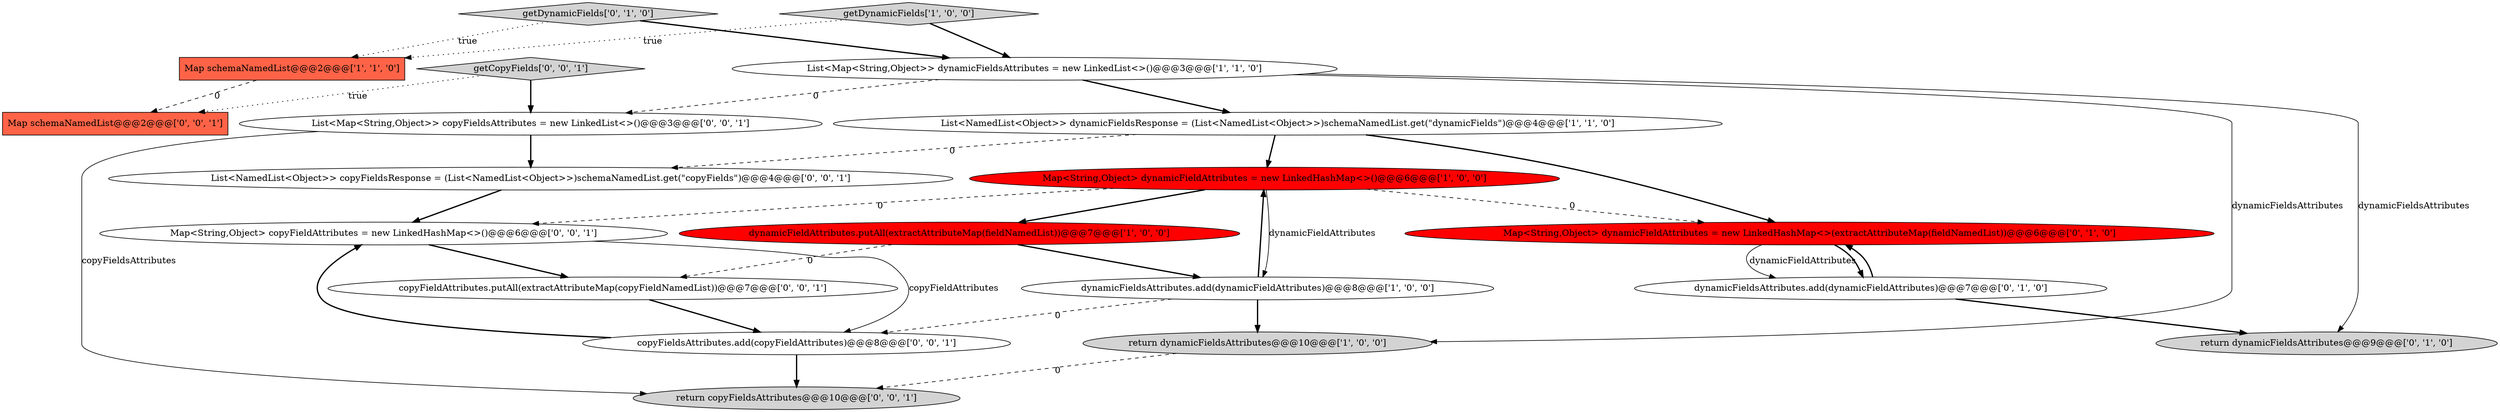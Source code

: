digraph {
9 [style = filled, label = "Map<String,Object> dynamicFieldAttributes = new LinkedHashMap<>(extractAttributeMap(fieldNamedList))@@@6@@@['0', '1', '0']", fillcolor = red, shape = ellipse image = "AAA1AAABBB2BBB"];
15 [style = filled, label = "Map schemaNamedList@@@2@@@['0', '0', '1']", fillcolor = tomato, shape = box image = "AAA0AAABBB3BBB"];
3 [style = filled, label = "return dynamicFieldsAttributes@@@10@@@['1', '0', '0']", fillcolor = lightgray, shape = ellipse image = "AAA0AAABBB1BBB"];
14 [style = filled, label = "copyFieldAttributes.putAll(extractAttributeMap(copyFieldNamedList))@@@7@@@['0', '0', '1']", fillcolor = white, shape = ellipse image = "AAA0AAABBB3BBB"];
4 [style = filled, label = "Map schemaNamedList@@@2@@@['1', '1', '0']", fillcolor = tomato, shape = box image = "AAA0AAABBB1BBB"];
16 [style = filled, label = "Map<String,Object> copyFieldAttributes = new LinkedHashMap<>()@@@6@@@['0', '0', '1']", fillcolor = white, shape = ellipse image = "AAA0AAABBB3BBB"];
11 [style = filled, label = "getDynamicFields['0', '1', '0']", fillcolor = lightgray, shape = diamond image = "AAA0AAABBB2BBB"];
18 [style = filled, label = "List<Map<String,Object>> copyFieldsAttributes = new LinkedList<>()@@@3@@@['0', '0', '1']", fillcolor = white, shape = ellipse image = "AAA0AAABBB3BBB"];
6 [style = filled, label = "Map<String,Object> dynamicFieldAttributes = new LinkedHashMap<>()@@@6@@@['1', '0', '0']", fillcolor = red, shape = ellipse image = "AAA1AAABBB1BBB"];
19 [style = filled, label = "return copyFieldsAttributes@@@10@@@['0', '0', '1']", fillcolor = lightgray, shape = ellipse image = "AAA0AAABBB3BBB"];
1 [style = filled, label = "getDynamicFields['1', '0', '0']", fillcolor = lightgray, shape = diamond image = "AAA0AAABBB1BBB"];
12 [style = filled, label = "getCopyFields['0', '0', '1']", fillcolor = lightgray, shape = diamond image = "AAA0AAABBB3BBB"];
8 [style = filled, label = "return dynamicFieldsAttributes@@@9@@@['0', '1', '0']", fillcolor = lightgray, shape = ellipse image = "AAA0AAABBB2BBB"];
10 [style = filled, label = "dynamicFieldsAttributes.add(dynamicFieldAttributes)@@@7@@@['0', '1', '0']", fillcolor = white, shape = ellipse image = "AAA0AAABBB2BBB"];
13 [style = filled, label = "List<NamedList<Object>> copyFieldsResponse = (List<NamedList<Object>>)schemaNamedList.get(\"copyFields\")@@@4@@@['0', '0', '1']", fillcolor = white, shape = ellipse image = "AAA0AAABBB3BBB"];
17 [style = filled, label = "copyFieldsAttributes.add(copyFieldAttributes)@@@8@@@['0', '0', '1']", fillcolor = white, shape = ellipse image = "AAA0AAABBB3BBB"];
7 [style = filled, label = "List<NamedList<Object>> dynamicFieldsResponse = (List<NamedList<Object>>)schemaNamedList.get(\"dynamicFields\")@@@4@@@['1', '1', '0']", fillcolor = white, shape = ellipse image = "AAA0AAABBB1BBB"];
5 [style = filled, label = "dynamicFieldsAttributes.add(dynamicFieldAttributes)@@@8@@@['1', '0', '0']", fillcolor = white, shape = ellipse image = "AAA0AAABBB1BBB"];
2 [style = filled, label = "List<Map<String,Object>> dynamicFieldsAttributes = new LinkedList<>()@@@3@@@['1', '1', '0']", fillcolor = white, shape = ellipse image = "AAA0AAABBB1BBB"];
0 [style = filled, label = "dynamicFieldAttributes.putAll(extractAttributeMap(fieldNamedList))@@@7@@@['1', '0', '0']", fillcolor = red, shape = ellipse image = "AAA1AAABBB1BBB"];
9->10 [style = solid, label="dynamicFieldAttributes"];
5->3 [style = bold, label=""];
16->17 [style = solid, label="copyFieldAttributes"];
18->19 [style = solid, label="copyFieldsAttributes"];
6->9 [style = dashed, label="0"];
12->15 [style = dotted, label="true"];
2->8 [style = solid, label="dynamicFieldsAttributes"];
14->17 [style = bold, label=""];
6->0 [style = bold, label=""];
1->4 [style = dotted, label="true"];
11->4 [style = dotted, label="true"];
9->10 [style = bold, label=""];
13->16 [style = bold, label=""];
11->2 [style = bold, label=""];
17->19 [style = bold, label=""];
6->5 [style = solid, label="dynamicFieldAttributes"];
3->19 [style = dashed, label="0"];
7->9 [style = bold, label=""];
0->14 [style = dashed, label="0"];
6->16 [style = dashed, label="0"];
2->3 [style = solid, label="dynamicFieldsAttributes"];
5->17 [style = dashed, label="0"];
5->6 [style = bold, label=""];
10->8 [style = bold, label=""];
4->15 [style = dashed, label="0"];
7->6 [style = bold, label=""];
12->18 [style = bold, label=""];
7->13 [style = dashed, label="0"];
18->13 [style = bold, label=""];
2->18 [style = dashed, label="0"];
16->14 [style = bold, label=""];
1->2 [style = bold, label=""];
10->9 [style = bold, label=""];
2->7 [style = bold, label=""];
17->16 [style = bold, label=""];
0->5 [style = bold, label=""];
}
